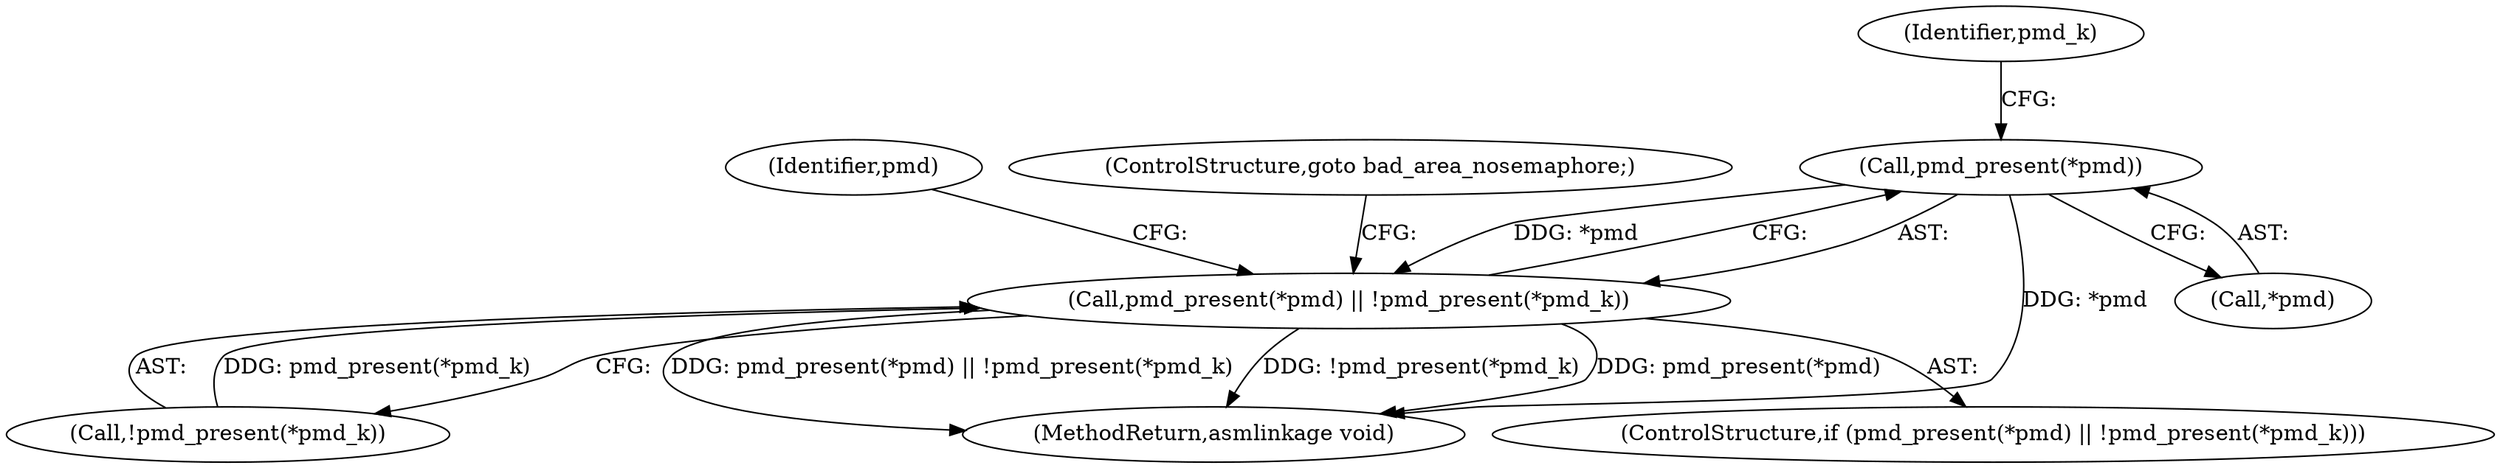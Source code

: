 digraph "0_linux_a8b0ca17b80e92faab46ee7179ba9e99ccb61233_43@pointer" {
"1000520" [label="(Call,pmd_present(*pmd))"];
"1000519" [label="(Call,pmd_present(*pmd) || !pmd_present(*pmd_k))"];
"1000530" [label="(Identifier,pmd)"];
"1000520" [label="(Call,pmd_present(*pmd))"];
"1000526" [label="(Identifier,pmd_k)"];
"1000534" [label="(MethodReturn,asmlinkage void)"];
"1000521" [label="(Call,*pmd)"];
"1000523" [label="(Call,!pmd_present(*pmd_k))"];
"1000519" [label="(Call,pmd_present(*pmd) || !pmd_present(*pmd_k))"];
"1000518" [label="(ControlStructure,if (pmd_present(*pmd) || !pmd_present(*pmd_k)))"];
"1000527" [label="(ControlStructure,goto bad_area_nosemaphore;)"];
"1000520" -> "1000519"  [label="AST: "];
"1000520" -> "1000521"  [label="CFG: "];
"1000521" -> "1000520"  [label="AST: "];
"1000526" -> "1000520"  [label="CFG: "];
"1000519" -> "1000520"  [label="CFG: "];
"1000520" -> "1000534"  [label="DDG: *pmd"];
"1000520" -> "1000519"  [label="DDG: *pmd"];
"1000519" -> "1000518"  [label="AST: "];
"1000519" -> "1000523"  [label="CFG: "];
"1000523" -> "1000519"  [label="AST: "];
"1000527" -> "1000519"  [label="CFG: "];
"1000530" -> "1000519"  [label="CFG: "];
"1000519" -> "1000534"  [label="DDG: pmd_present(*pmd)"];
"1000519" -> "1000534"  [label="DDG: pmd_present(*pmd) || !pmd_present(*pmd_k)"];
"1000519" -> "1000534"  [label="DDG: !pmd_present(*pmd_k)"];
"1000523" -> "1000519"  [label="DDG: pmd_present(*pmd_k)"];
}
